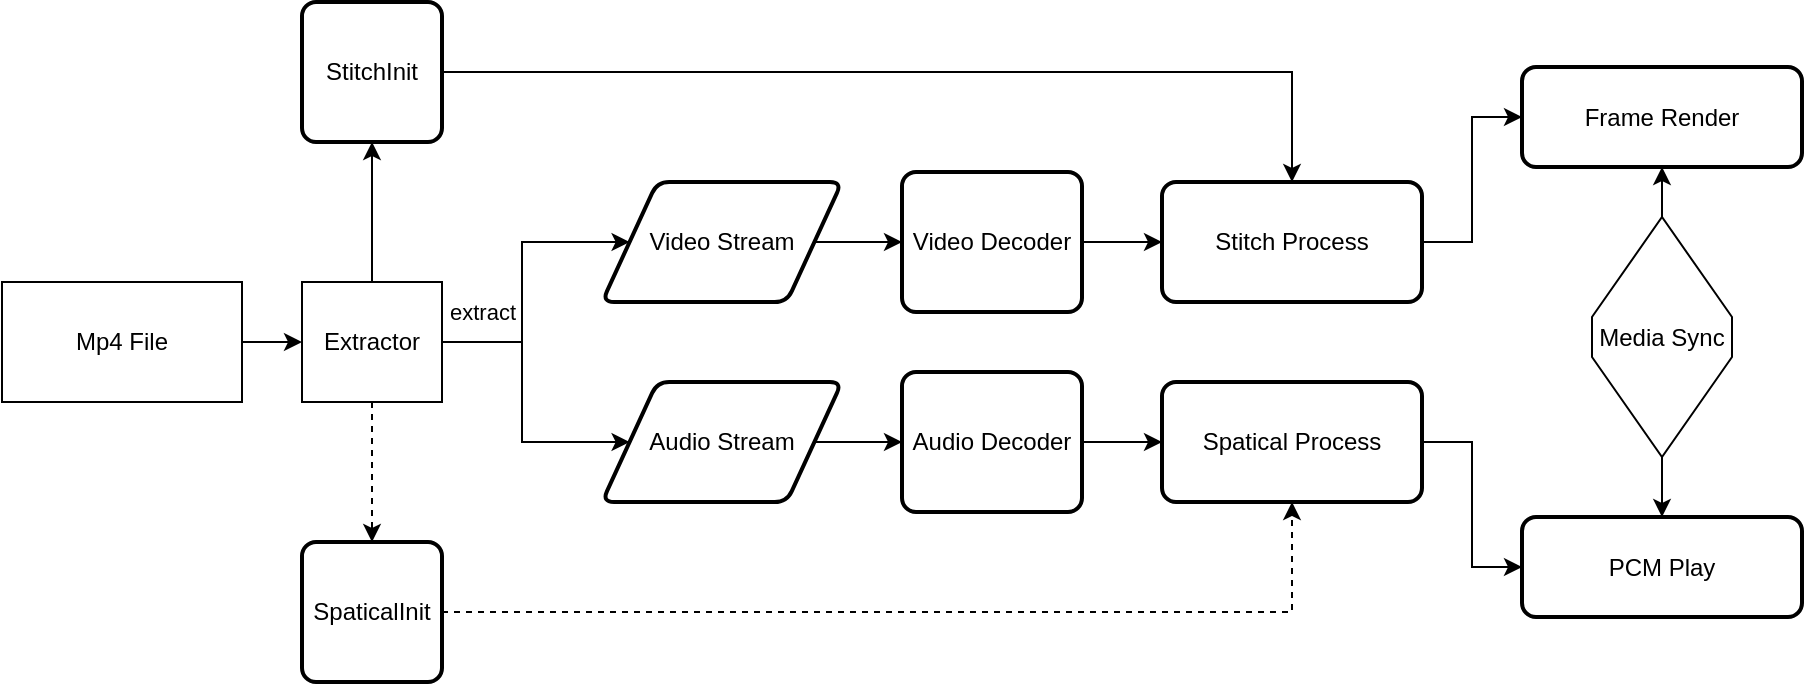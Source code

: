 <mxfile version="24.7.16">
  <diagram name="第 1 页" id="9VbonDomTFUy2wlrOYoZ">
    <mxGraphModel dx="1434" dy="687" grid="1" gridSize="10" guides="1" tooltips="1" connect="1" arrows="1" fold="1" page="1" pageScale="1" pageWidth="827" pageHeight="1169" math="0" shadow="0">
      <root>
        <mxCell id="0" />
        <mxCell id="1" parent="0" />
        <mxCell id="vZpXZTxKpS6fr0CbLd44-1" value="Mp4 File" style="rounded=0;whiteSpace=wrap;html=1;" vertex="1" parent="1">
          <mxGeometry x="170" y="230" width="120" height="60" as="geometry" />
        </mxCell>
        <mxCell id="vZpXZTxKpS6fr0CbLd44-4" value="Video Stream" style="shape=parallelogram;html=1;strokeWidth=2;perimeter=parallelogramPerimeter;whiteSpace=wrap;rounded=1;arcSize=12;size=0.23;" vertex="1" parent="1">
          <mxGeometry x="470" y="180" width="120" height="60" as="geometry" />
        </mxCell>
        <mxCell id="vZpXZTxKpS6fr0CbLd44-5" value="Audio Stream" style="shape=parallelogram;html=1;strokeWidth=2;perimeter=parallelogramPerimeter;whiteSpace=wrap;rounded=1;arcSize=12;size=0.23;" vertex="1" parent="1">
          <mxGeometry x="470" y="280" width="120" height="60" as="geometry" />
        </mxCell>
        <mxCell id="vZpXZTxKpS6fr0CbLd44-6" value="" style="endArrow=classic;html=1;rounded=0;exitX=1;exitY=0.5;exitDx=0;exitDy=0;" edge="1" parent="1" source="vZpXZTxKpS6fr0CbLd44-1">
          <mxGeometry width="50" height="50" relative="1" as="geometry">
            <mxPoint x="390" y="350" as="sourcePoint" />
            <mxPoint x="320" y="260" as="targetPoint" />
          </mxGeometry>
        </mxCell>
        <mxCell id="vZpXZTxKpS6fr0CbLd44-7" value="" style="endArrow=classic;html=1;rounded=0;exitX=1;exitY=0.5;exitDx=0;exitDy=0;entryX=0;entryY=0.5;entryDx=0;entryDy=0;" edge="1" parent="1" target="vZpXZTxKpS6fr0CbLd44-4">
          <mxGeometry width="50" height="50" relative="1" as="geometry">
            <mxPoint x="390" y="260" as="sourcePoint" />
            <mxPoint x="440" y="300" as="targetPoint" />
            <Array as="points">
              <mxPoint x="430" y="260" />
              <mxPoint x="430" y="210" />
            </Array>
          </mxGeometry>
        </mxCell>
        <mxCell id="vZpXZTxKpS6fr0CbLd44-34" value="extract" style="edgeLabel;html=1;align=center;verticalAlign=middle;resizable=0;points=[];" vertex="1" connectable="0" parent="vZpXZTxKpS6fr0CbLd44-7">
          <mxGeometry x="-0.611" y="-1" relative="1" as="geometry">
            <mxPoint x="-8" y="-16" as="offset" />
          </mxGeometry>
        </mxCell>
        <mxCell id="vZpXZTxKpS6fr0CbLd44-8" value="" style="endArrow=classic;html=1;rounded=0;entryX=0;entryY=0.5;entryDx=0;entryDy=0;" edge="1" parent="1" target="vZpXZTxKpS6fr0CbLd44-5">
          <mxGeometry width="50" height="50" relative="1" as="geometry">
            <mxPoint x="430" y="260" as="sourcePoint" />
            <mxPoint x="440" y="300" as="targetPoint" />
            <Array as="points">
              <mxPoint x="430" y="310" />
            </Array>
          </mxGeometry>
        </mxCell>
        <mxCell id="vZpXZTxKpS6fr0CbLd44-18" value="" style="edgeStyle=orthogonalEdgeStyle;rounded=0;orthogonalLoop=1;jettySize=auto;html=1;" edge="1" parent="1" source="vZpXZTxKpS6fr0CbLd44-9" target="vZpXZTxKpS6fr0CbLd44-14">
          <mxGeometry relative="1" as="geometry" />
        </mxCell>
        <mxCell id="vZpXZTxKpS6fr0CbLd44-9" value="Video Decoder" style="rounded=1;whiteSpace=wrap;html=1;absoluteArcSize=1;arcSize=14;strokeWidth=2;" vertex="1" parent="1">
          <mxGeometry x="620" y="175" width="90" height="70" as="geometry" />
        </mxCell>
        <mxCell id="vZpXZTxKpS6fr0CbLd44-19" value="" style="edgeStyle=orthogonalEdgeStyle;rounded=0;orthogonalLoop=1;jettySize=auto;html=1;" edge="1" parent="1" source="vZpXZTxKpS6fr0CbLd44-11" target="vZpXZTxKpS6fr0CbLd44-15">
          <mxGeometry relative="1" as="geometry" />
        </mxCell>
        <mxCell id="vZpXZTxKpS6fr0CbLd44-11" value="Audio Decoder" style="rounded=1;whiteSpace=wrap;html=1;absoluteArcSize=1;arcSize=14;strokeWidth=2;" vertex="1" parent="1">
          <mxGeometry x="620" y="275" width="90" height="70" as="geometry" />
        </mxCell>
        <mxCell id="vZpXZTxKpS6fr0CbLd44-12" value="" style="endArrow=classic;html=1;rounded=0;exitX=1;exitY=0.5;exitDx=0;exitDy=0;entryX=0;entryY=0.5;entryDx=0;entryDy=0;" edge="1" parent="1" source="vZpXZTxKpS6fr0CbLd44-4" target="vZpXZTxKpS6fr0CbLd44-9">
          <mxGeometry width="50" height="50" relative="1" as="geometry">
            <mxPoint x="500" y="350" as="sourcePoint" />
            <mxPoint x="550" y="300" as="targetPoint" />
          </mxGeometry>
        </mxCell>
        <mxCell id="vZpXZTxKpS6fr0CbLd44-13" value="" style="endArrow=classic;html=1;rounded=0;exitX=1;exitY=0.5;exitDx=0;exitDy=0;entryX=0;entryY=0.5;entryDx=0;entryDy=0;" edge="1" parent="1">
          <mxGeometry width="50" height="50" relative="1" as="geometry">
            <mxPoint x="576" y="310" as="sourcePoint" />
            <mxPoint x="620" y="310" as="targetPoint" />
          </mxGeometry>
        </mxCell>
        <mxCell id="vZpXZTxKpS6fr0CbLd44-30" style="edgeStyle=orthogonalEdgeStyle;rounded=0;orthogonalLoop=1;jettySize=auto;html=1;entryX=0;entryY=0.5;entryDx=0;entryDy=0;" edge="1" parent="1" source="vZpXZTxKpS6fr0CbLd44-14" target="vZpXZTxKpS6fr0CbLd44-21">
          <mxGeometry relative="1" as="geometry" />
        </mxCell>
        <mxCell id="vZpXZTxKpS6fr0CbLd44-14" value="Stitch Process" style="rounded=1;whiteSpace=wrap;html=1;absoluteArcSize=1;arcSize=14;strokeWidth=2;" vertex="1" parent="1">
          <mxGeometry x="750" y="180" width="130" height="60" as="geometry" />
        </mxCell>
        <mxCell id="vZpXZTxKpS6fr0CbLd44-31" style="edgeStyle=orthogonalEdgeStyle;rounded=0;orthogonalLoop=1;jettySize=auto;html=1;entryX=0;entryY=0.5;entryDx=0;entryDy=0;" edge="1" parent="1" source="vZpXZTxKpS6fr0CbLd44-15" target="vZpXZTxKpS6fr0CbLd44-22">
          <mxGeometry relative="1" as="geometry" />
        </mxCell>
        <mxCell id="vZpXZTxKpS6fr0CbLd44-15" value="Spatical Process" style="rounded=1;whiteSpace=wrap;html=1;absoluteArcSize=1;arcSize=14;strokeWidth=2;" vertex="1" parent="1">
          <mxGeometry x="750" y="280" width="130" height="60" as="geometry" />
        </mxCell>
        <mxCell id="vZpXZTxKpS6fr0CbLd44-21" value="Frame Render" style="rounded=1;whiteSpace=wrap;html=1;absoluteArcSize=1;arcSize=14;strokeWidth=2;" vertex="1" parent="1">
          <mxGeometry x="930" y="122.5" width="140" height="50" as="geometry" />
        </mxCell>
        <mxCell id="vZpXZTxKpS6fr0CbLd44-22" value="PCM Play" style="rounded=1;whiteSpace=wrap;html=1;absoluteArcSize=1;arcSize=14;strokeWidth=2;" vertex="1" parent="1">
          <mxGeometry x="930" y="347.5" width="140" height="50" as="geometry" />
        </mxCell>
        <mxCell id="vZpXZTxKpS6fr0CbLd44-27" value="" style="edgeStyle=orthogonalEdgeStyle;rounded=0;orthogonalLoop=1;jettySize=auto;html=1;" edge="1" parent="1" source="vZpXZTxKpS6fr0CbLd44-26" target="vZpXZTxKpS6fr0CbLd44-21">
          <mxGeometry relative="1" as="geometry" />
        </mxCell>
        <mxCell id="vZpXZTxKpS6fr0CbLd44-28" value="" style="edgeStyle=orthogonalEdgeStyle;rounded=0;orthogonalLoop=1;jettySize=auto;html=1;" edge="1" parent="1" source="vZpXZTxKpS6fr0CbLd44-26" target="vZpXZTxKpS6fr0CbLd44-22">
          <mxGeometry relative="1" as="geometry" />
        </mxCell>
        <mxCell id="vZpXZTxKpS6fr0CbLd44-26" value="Media Sync" style="shape=hexagon;perimeter=hexagonPerimeter2;whiteSpace=wrap;html=1;fixedSize=1;direction=south;size=50;" vertex="1" parent="1">
          <mxGeometry x="965" y="197.5" width="70" height="120" as="geometry" />
        </mxCell>
        <mxCell id="vZpXZTxKpS6fr0CbLd44-39" style="edgeStyle=orthogonalEdgeStyle;rounded=0;orthogonalLoop=1;jettySize=auto;html=1;entryX=0.5;entryY=0;entryDx=0;entryDy=0;" edge="1" parent="1" source="vZpXZTxKpS6fr0CbLd44-33" target="vZpXZTxKpS6fr0CbLd44-14">
          <mxGeometry relative="1" as="geometry" />
        </mxCell>
        <mxCell id="vZpXZTxKpS6fr0CbLd44-33" value="StitchInit" style="rounded=1;whiteSpace=wrap;html=1;absoluteArcSize=1;arcSize=14;strokeWidth=2;" vertex="1" parent="1">
          <mxGeometry x="320" y="90" width="70" height="70" as="geometry" />
        </mxCell>
        <mxCell id="vZpXZTxKpS6fr0CbLd44-36" value="" style="edgeStyle=orthogonalEdgeStyle;rounded=0;orthogonalLoop=1;jettySize=auto;html=1;" edge="1" parent="1" source="vZpXZTxKpS6fr0CbLd44-35" target="vZpXZTxKpS6fr0CbLd44-33">
          <mxGeometry relative="1" as="geometry" />
        </mxCell>
        <mxCell id="vZpXZTxKpS6fr0CbLd44-42" style="edgeStyle=orthogonalEdgeStyle;rounded=0;orthogonalLoop=1;jettySize=auto;html=1;entryX=0.5;entryY=0;entryDx=0;entryDy=0;dashed=1;" edge="1" parent="1" source="vZpXZTxKpS6fr0CbLd44-35" target="vZpXZTxKpS6fr0CbLd44-40">
          <mxGeometry relative="1" as="geometry" />
        </mxCell>
        <mxCell id="vZpXZTxKpS6fr0CbLd44-35" value="Extractor" style="rounded=0;whiteSpace=wrap;html=1;" vertex="1" parent="1">
          <mxGeometry x="320" y="230" width="70" height="60" as="geometry" />
        </mxCell>
        <mxCell id="vZpXZTxKpS6fr0CbLd44-43" style="edgeStyle=orthogonalEdgeStyle;rounded=0;orthogonalLoop=1;jettySize=auto;html=1;entryX=0.5;entryY=1;entryDx=0;entryDy=0;dashed=1;" edge="1" parent="1" source="vZpXZTxKpS6fr0CbLd44-40" target="vZpXZTxKpS6fr0CbLd44-15">
          <mxGeometry relative="1" as="geometry" />
        </mxCell>
        <mxCell id="vZpXZTxKpS6fr0CbLd44-40" value="SpaticalInit" style="rounded=1;whiteSpace=wrap;html=1;absoluteArcSize=1;arcSize=14;strokeWidth=2;" vertex="1" parent="1">
          <mxGeometry x="320" y="360" width="70" height="70" as="geometry" />
        </mxCell>
      </root>
    </mxGraphModel>
  </diagram>
</mxfile>
